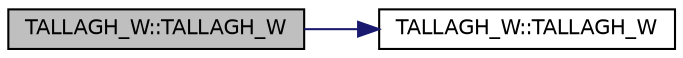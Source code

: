 digraph "TALLAGH_W::TALLAGH_W"
{
  edge [fontname="Helvetica",fontsize="10",labelfontname="Helvetica",labelfontsize="10"];
  node [fontname="Helvetica",fontsize="10",shape=record];
  rankdir="LR";
  Node1 [label="TALLAGH_W::TALLAGH_W",height=0.2,width=0.4,color="black", fillcolor="grey75", style="filled", fontcolor="black"];
  Node1 -> Node2 [color="midnightblue",fontsize="10",style="solid",fontname="Helvetica"];
  Node2 [label="TALLAGH_W::TALLAGH_W",height=0.2,width=0.4,color="black", fillcolor="white", style="filled",URL="$class_t_a_l_l_a_g_h___w.html#aeafc411edee7a3e8bfcc54fa478e2104"];
}
